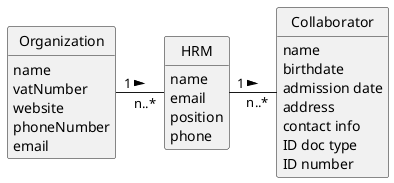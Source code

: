 @startuml
skinparam monochrome true
skinparam packageStyle rectangle
skinparam shadowing false

'left to right direction

skinparam classAttributeIconSize 0

hide circle
hide methods


class Organization {
    name
    vatNumber
    website
    phoneNumber
    email
}

class Collaborator {
name
birthdate
admission date
address
contact info
ID doc type
ID number
}



class HRM {
    name
    email
    position
    phone
}




Organization "1" - "n..*" HRM :  >
HRM "1" - "n..*" Collaborator:  >

@enduml